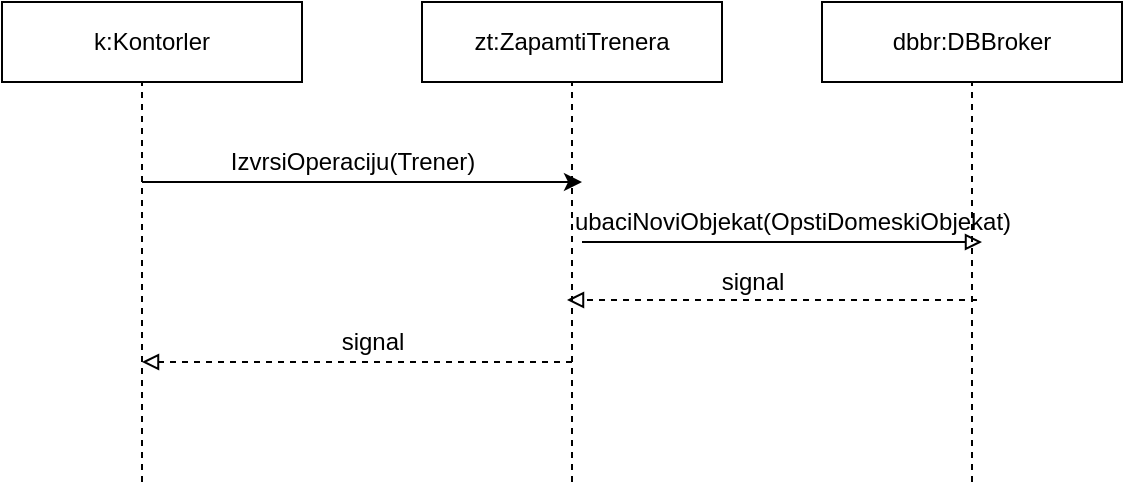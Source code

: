 <mxfile version="16.0.3" type="device"><diagram id="Rko2Za8StwnbvboJjhjY" name="Page-1"><mxGraphModel dx="610" dy="472" grid="1" gridSize="10" guides="1" tooltips="1" connect="1" arrows="1" fold="1" page="1" pageScale="1" pageWidth="850" pageHeight="1100" math="0" shadow="0"><root><mxCell id="0"/><mxCell id="1" parent="0"/><mxCell id="Wh7sLxUPq5qgBcga3-nV-1" value="&lt;font style=&quot;font-size: 12px&quot;&gt;k:Kontorler&lt;/font&gt;" style="rounded=0;whiteSpace=wrap;html=1;" parent="1" vertex="1"><mxGeometry x="250" y="240" width="150" height="40" as="geometry"/></mxCell><mxCell id="Wh7sLxUPq5qgBcga3-nV-2" value="" style="endArrow=none;dashed=1;html=1;rounded=0;fontSize=12;" parent="1" edge="1"><mxGeometry width="50" height="50" relative="1" as="geometry"><mxPoint x="320" y="480" as="sourcePoint"/><mxPoint x="320" y="280" as="targetPoint"/><Array as="points"><mxPoint x="320" y="350"/></Array></mxGeometry></mxCell><mxCell id="Wh7sLxUPq5qgBcga3-nV-5" value="&lt;font style=&quot;font-size: 12px&quot;&gt;zt:ZapamtiTrenera&lt;/font&gt;" style="rounded=0;whiteSpace=wrap;html=1;" parent="1" vertex="1"><mxGeometry x="460" y="240" width="150" height="40" as="geometry"/></mxCell><mxCell id="Wh7sLxUPq5qgBcga3-nV-6" value="" style="endArrow=none;dashed=1;html=1;rounded=0;fontSize=12;entryX=0.5;entryY=1;entryDx=0;entryDy=0;" parent="1" target="Wh7sLxUPq5qgBcga3-nV-5" edge="1"><mxGeometry width="50" height="50" relative="1" as="geometry"><mxPoint x="535" y="480" as="sourcePoint"/><mxPoint x="590" y="350" as="targetPoint"/></mxGeometry></mxCell><mxCell id="Wh7sLxUPq5qgBcga3-nV-7" value="&lt;font style=&quot;font-size: 12px&quot;&gt;dbbr:DBBroker&lt;/font&gt;" style="rounded=0;whiteSpace=wrap;html=1;" parent="1" vertex="1"><mxGeometry x="660" y="240" width="150" height="40" as="geometry"/></mxCell><mxCell id="Wh7sLxUPq5qgBcga3-nV-8" value="" style="endArrow=none;dashed=1;html=1;rounded=0;fontSize=12;entryX=0.5;entryY=1;entryDx=0;entryDy=0;" parent="1" target="Wh7sLxUPq5qgBcga3-nV-7" edge="1"><mxGeometry width="50" height="50" relative="1" as="geometry"><mxPoint x="735" y="480" as="sourcePoint"/><mxPoint x="790" y="350" as="targetPoint"/></mxGeometry></mxCell><mxCell id="Wh7sLxUPq5qgBcga3-nV-9" value="" style="endArrow=classic;html=1;rounded=0;fontSize=12;" parent="1" edge="1"><mxGeometry width="50" height="50" relative="1" as="geometry"><mxPoint x="320" y="330" as="sourcePoint"/><mxPoint x="540" y="330" as="targetPoint"/></mxGeometry></mxCell><mxCell id="Wh7sLxUPq5qgBcga3-nV-10" value="IzvrsiOperaciju(Trener)" style="text;html=1;align=center;verticalAlign=middle;resizable=0;points=[];autosize=1;strokeColor=none;fillColor=none;fontSize=12;" parent="1" vertex="1"><mxGeometry x="355" y="310" width="140" height="20" as="geometry"/></mxCell><mxCell id="Wh7sLxUPq5qgBcga3-nV-21" value="" style="endArrow=block;html=1;rounded=0;fontSize=12;endFill=0;" parent="1" edge="1"><mxGeometry width="50" height="50" relative="1" as="geometry"><mxPoint x="540" y="360" as="sourcePoint"/><mxPoint x="740" y="360" as="targetPoint"/></mxGeometry></mxCell><mxCell id="Wh7sLxUPq5qgBcga3-nV-22" value="ubaciNoviObjekat(OpstiDomeskiObjekat)" style="text;html=1;align=center;verticalAlign=middle;resizable=0;points=[];autosize=1;strokeColor=none;fillColor=none;fontSize=12;" parent="1" vertex="1"><mxGeometry x="530" y="340" width="230" height="20" as="geometry"/></mxCell><mxCell id="Wh7sLxUPq5qgBcga3-nV-23" value="" style="endArrow=block;html=1;rounded=0;fontSize=12;dashed=1;endFill=0;" parent="1" edge="1"><mxGeometry width="50" height="50" relative="1" as="geometry"><mxPoint x="737.5" y="389" as="sourcePoint"/><mxPoint x="532.5" y="389" as="targetPoint"/></mxGeometry></mxCell><mxCell id="Wh7sLxUPq5qgBcga3-nV-24" value="signal" style="text;html=1;align=center;verticalAlign=middle;resizable=0;points=[];autosize=1;strokeColor=none;fillColor=none;fontSize=12;" parent="1" vertex="1"><mxGeometry x="600" y="370" width="50" height="20" as="geometry"/></mxCell><mxCell id="Wh7sLxUPq5qgBcga3-nV-26" value="" style="endArrow=block;html=1;rounded=0;fontSize=12;dashed=1;endFill=0;" parent="1" edge="1"><mxGeometry width="50" height="50" relative="1" as="geometry"><mxPoint x="535" y="420" as="sourcePoint"/><mxPoint x="320" y="420" as="targetPoint"/></mxGeometry></mxCell><mxCell id="Wh7sLxUPq5qgBcga3-nV-27" value="signal" style="text;html=1;align=center;verticalAlign=middle;resizable=0;points=[];autosize=1;strokeColor=none;fillColor=none;fontSize=12;" parent="1" vertex="1"><mxGeometry x="410" y="400" width="50" height="20" as="geometry"/></mxCell></root></mxGraphModel></diagram></mxfile>